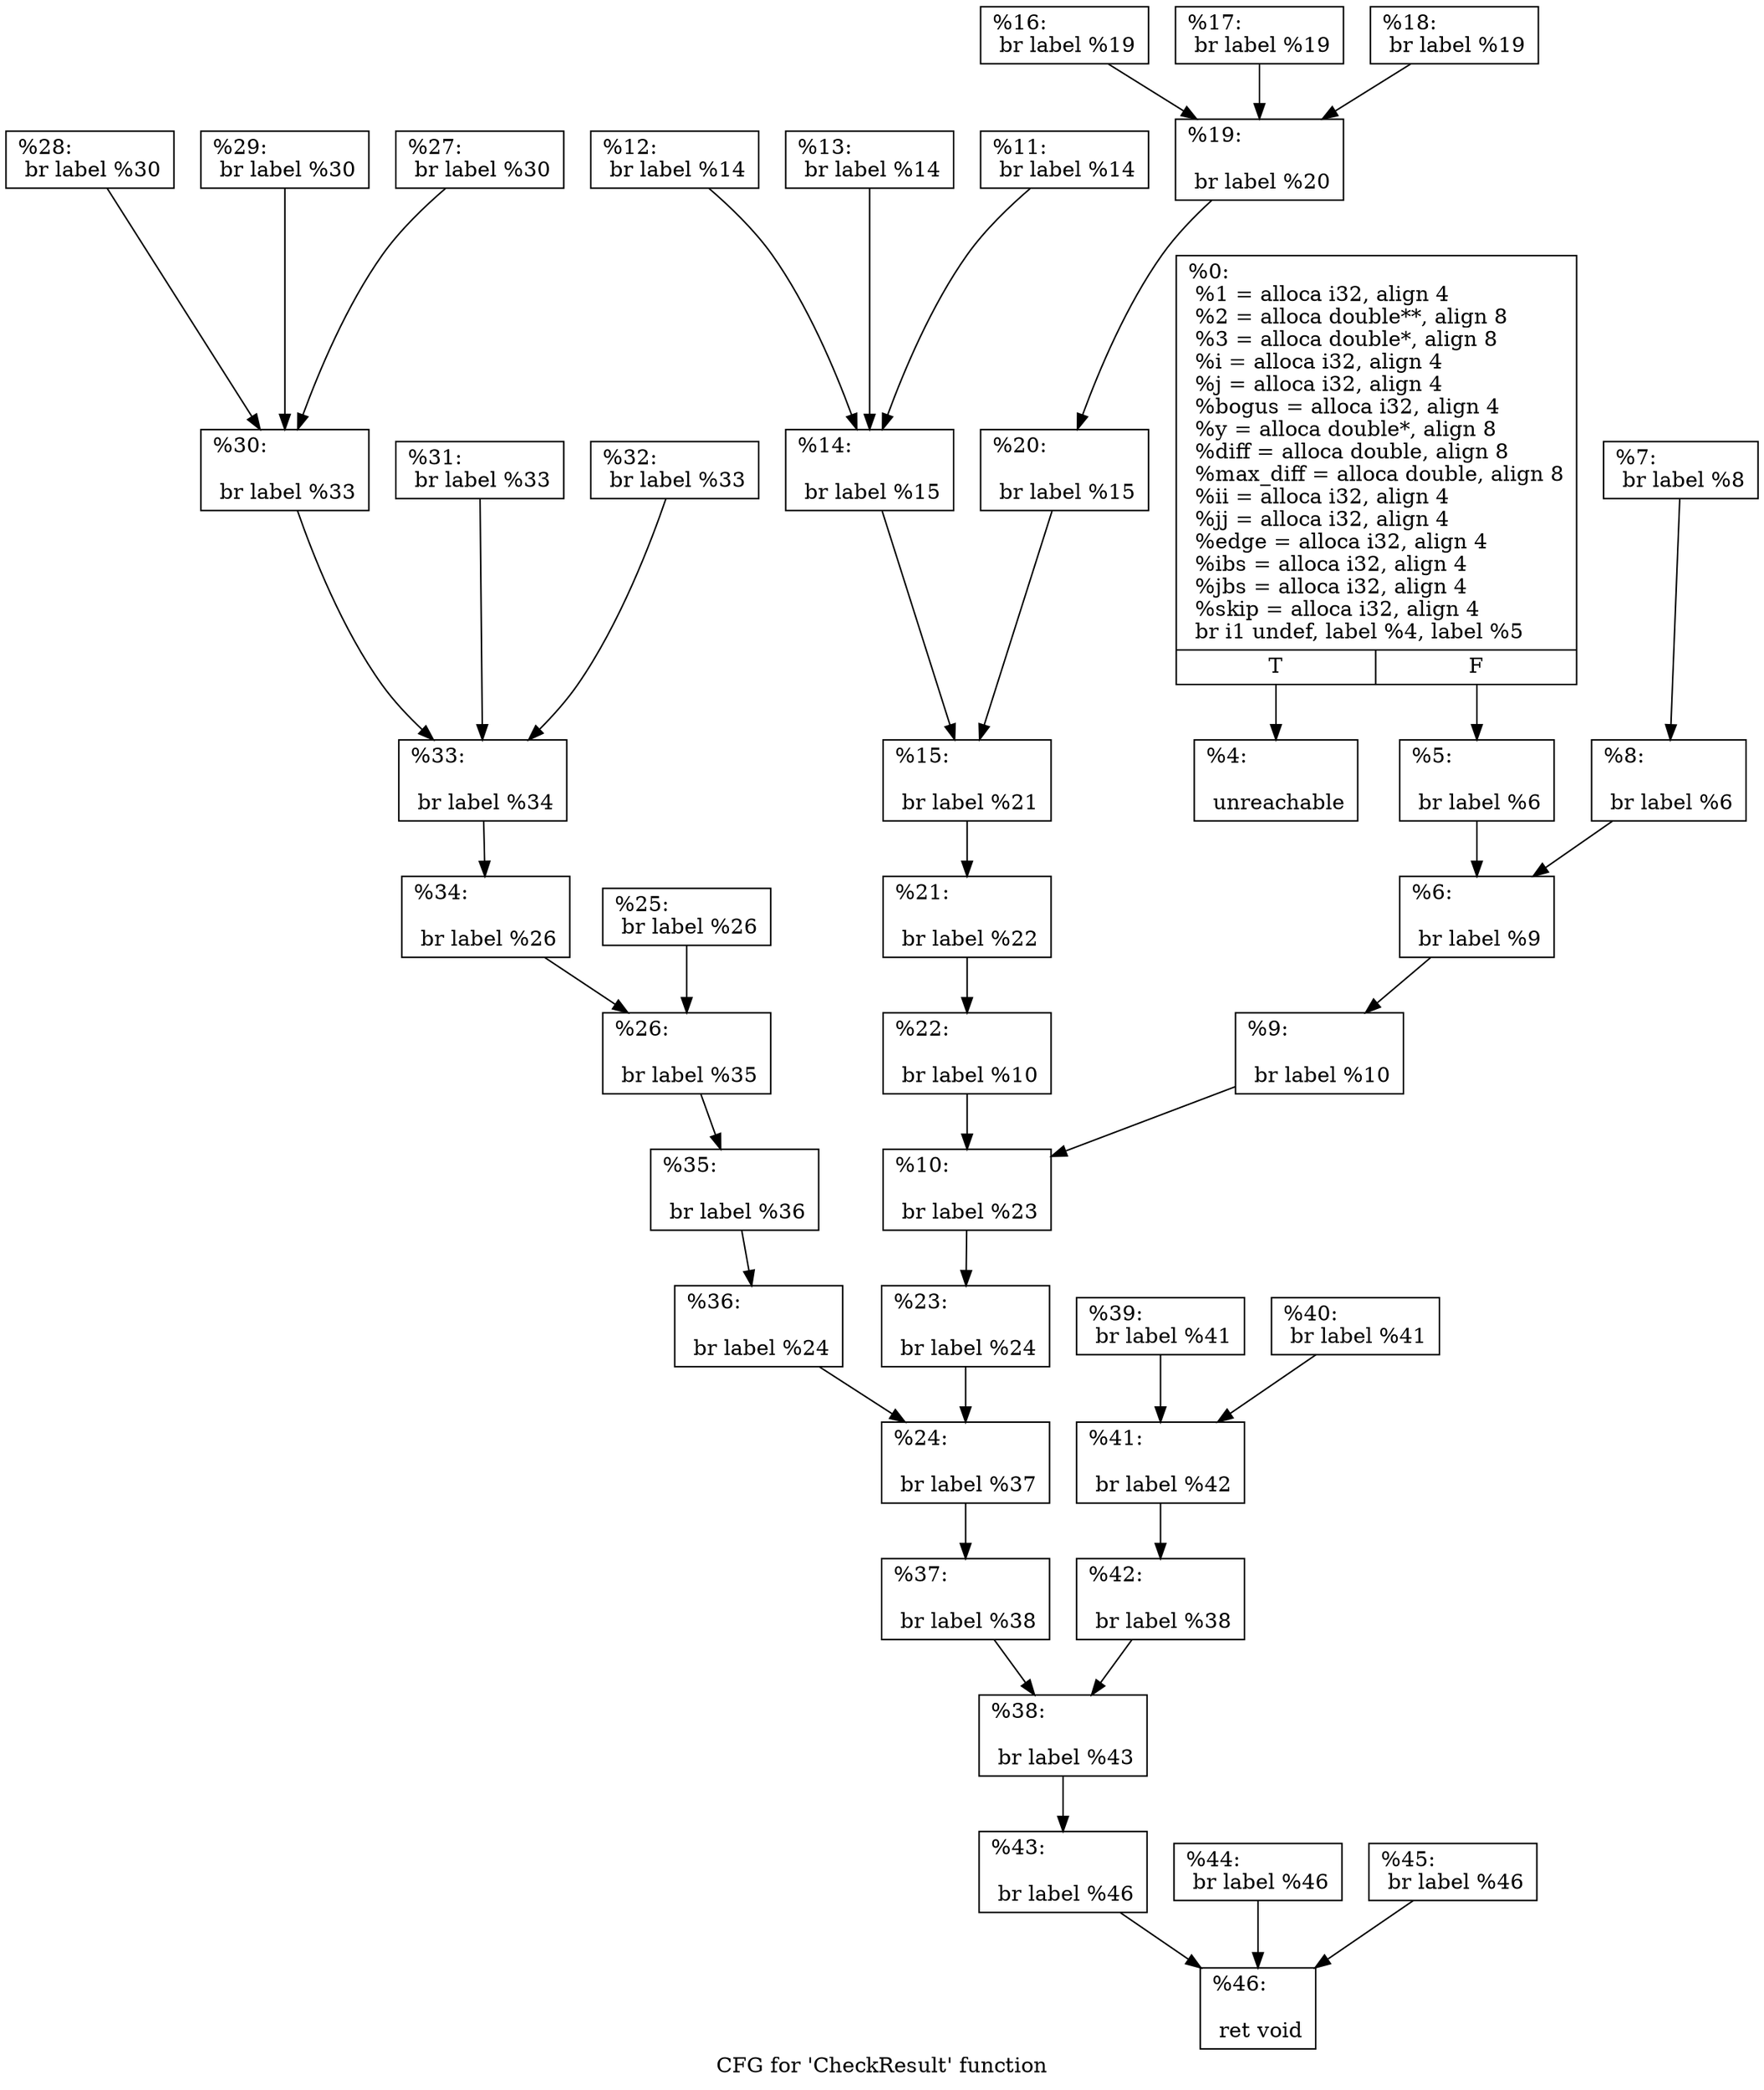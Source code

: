 digraph "CFG for 'CheckResult' function" {
	label="CFG for 'CheckResult' function";

	Node0x2ba3fb0 [shape=record,label="{%0:\l  %1 = alloca i32, align 4\l  %2 = alloca double**, align 8\l  %3 = alloca double*, align 8\l  %i = alloca i32, align 4\l  %j = alloca i32, align 4\l  %bogus = alloca i32, align 4\l  %y = alloca double*, align 8\l  %diff = alloca double, align 8\l  %max_diff = alloca double, align 8\l  %ii = alloca i32, align 4\l  %jj = alloca i32, align 4\l  %edge = alloca i32, align 4\l  %ibs = alloca i32, align 4\l  %jbs = alloca i32, align 4\l  %skip = alloca i32, align 4\l  br i1 undef, label %4, label %5\l|{<s0>T|<s1>F}}"];
	Node0x2ba3fb0:s0 -> Node0x2ba4010;
	Node0x2ba3fb0:s1 -> Node0x2ba4070;
	Node0x2ba4010 [shape=record,label="{%4:\l\l  unreachable\l}"];
	Node0x2ba4070 [shape=record,label="{%5:\l\l  br label %6\l}"];
	Node0x2ba4070 -> Node0x2ba40d0;
	Node0x2ba40d0 [shape=record,label="{%6:\l\l  br label %9\l}"];
	Node0x2ba40d0 -> Node0x2ba41f0;
	Node0x2ba4130 [shape=record,label="{%7:                                                  \l  br label %8\l}"];
	Node0x2ba4130 -> Node0x2ba4190;
	Node0x2ba4190 [shape=record,label="{%8:\l\l  br label %6\l}"];
	Node0x2ba4190 -> Node0x2ba40d0;
	Node0x2ba41f0 [shape=record,label="{%9:\l\l  br label %10\l}"];
	Node0x2ba41f0 -> Node0x2ba4250;
	Node0x2ba4250 [shape=record,label="{%10:\l\l  br label %23\l}"];
	Node0x2ba4250 -> Node0x2ba4730;
	Node0x2ba42b0 [shape=record,label="{%11:                                                  \l  br label %14\l}"];
	Node0x2ba42b0 -> Node0x2ba43d0;
	Node0x2ba4310 [shape=record,label="{%12:                                                  \l  br label %14\l}"];
	Node0x2ba4310 -> Node0x2ba43d0;
	Node0x2ba4370 [shape=record,label="{%13:                                                  \l  br label %14\l}"];
	Node0x2ba4370 -> Node0x2ba43d0;
	Node0x2ba43d0 [shape=record,label="{%14:\l\l  br label %15\l}"];
	Node0x2ba43d0 -> Node0x2ba4430;
	Node0x2ba4430 [shape=record,label="{%15:\l\l  br label %21\l}"];
	Node0x2ba4430 -> Node0x2ba4670;
	Node0x2ba4490 [shape=record,label="{%16:                                                  \l  br label %19\l}"];
	Node0x2ba4490 -> Node0x2ba45b0;
	Node0x2ba44f0 [shape=record,label="{%17:                                                  \l  br label %19\l}"];
	Node0x2ba44f0 -> Node0x2ba45b0;
	Node0x2ba4550 [shape=record,label="{%18:                                                  \l  br label %19\l}"];
	Node0x2ba4550 -> Node0x2ba45b0;
	Node0x2ba45b0 [shape=record,label="{%19:\l\l  br label %20\l}"];
	Node0x2ba45b0 -> Node0x2ba4610;
	Node0x2ba4610 [shape=record,label="{%20:\l\l  br label %15\l}"];
	Node0x2ba4610 -> Node0x2ba4430;
	Node0x2ba4670 [shape=record,label="{%21:\l\l  br label %22\l}"];
	Node0x2ba4670 -> Node0x2ba46d0;
	Node0x2ba46d0 [shape=record,label="{%22:\l\l  br label %10\l}"];
	Node0x2ba46d0 -> Node0x2ba4250;
	Node0x2ba4730 [shape=record,label="{%23:\l\l  br label %24\l}"];
	Node0x2ba4730 -> Node0x2ba4790;
	Node0x2ba4790 [shape=record,label="{%24:\l\l  br label %37\l}"];
	Node0x2ba4790 -> Node0x2ba4c70;
	Node0x2ba47f0 [shape=record,label="{%25:                                                  \l  br label %26\l}"];
	Node0x2ba47f0 -> Node0x2ba4850;
	Node0x2ba4850 [shape=record,label="{%26:\l\l  br label %35\l}"];
	Node0x2ba4850 -> Node0x2ba4bb0;
	Node0x2ba48b0 [shape=record,label="{%27:                                                  \l  br label %30\l}"];
	Node0x2ba48b0 -> Node0x2ba49d0;
	Node0x2ba4910 [shape=record,label="{%28:                                                  \l  br label %30\l}"];
	Node0x2ba4910 -> Node0x2ba49d0;
	Node0x2ba4970 [shape=record,label="{%29:                                                  \l  br label %30\l}"];
	Node0x2ba4970 -> Node0x2ba49d0;
	Node0x2ba49d0 [shape=record,label="{%30:\l\l  br label %33\l}"];
	Node0x2ba49d0 -> Node0x2ba4af0;
	Node0x2ba4a30 [shape=record,label="{%31:                                                  \l  br label %33\l}"];
	Node0x2ba4a30 -> Node0x2ba4af0;
	Node0x2ba4a90 [shape=record,label="{%32:                                                  \l  br label %33\l}"];
	Node0x2ba4a90 -> Node0x2ba4af0;
	Node0x2ba4af0 [shape=record,label="{%33:\l\l  br label %34\l}"];
	Node0x2ba4af0 -> Node0x2ba4b50;
	Node0x2ba4b50 [shape=record,label="{%34:\l\l  br label %26\l}"];
	Node0x2ba4b50 -> Node0x2ba4850;
	Node0x2ba4bb0 [shape=record,label="{%35:\l\l  br label %36\l}"];
	Node0x2ba4bb0 -> Node0x2ba4c10;
	Node0x2ba4c10 [shape=record,label="{%36:\l\l  br label %24\l}"];
	Node0x2ba4c10 -> Node0x2ba4790;
	Node0x2ba4c70 [shape=record,label="{%37:\l\l  br label %38\l}"];
	Node0x2ba4c70 -> Node0x2ba4cd0;
	Node0x2ba4cd0 [shape=record,label="{%38:\l\l  br label %43\l}"];
	Node0x2ba4cd0 -> Node0x2ba4eb0;
	Node0x2ba4d30 [shape=record,label="{%39:                                                  \l  br label %41\l}"];
	Node0x2ba4d30 -> Node0x2ba4df0;
	Node0x2ba4d90 [shape=record,label="{%40:                                                  \l  br label %41\l}"];
	Node0x2ba4d90 -> Node0x2ba4df0;
	Node0x2ba4df0 [shape=record,label="{%41:\l\l  br label %42\l}"];
	Node0x2ba4df0 -> Node0x2ba4e50;
	Node0x2ba4e50 [shape=record,label="{%42:\l\l  br label %38\l}"];
	Node0x2ba4e50 -> Node0x2ba4cd0;
	Node0x2ba4eb0 [shape=record,label="{%43:\l\l  br label %46\l}"];
	Node0x2ba4eb0 -> Node0x2ba4fd0;
	Node0x2ba4f10 [shape=record,label="{%44:                                                  \l  br label %46\l}"];
	Node0x2ba4f10 -> Node0x2ba4fd0;
	Node0x2ba4f70 [shape=record,label="{%45:                                                  \l  br label %46\l}"];
	Node0x2ba4f70 -> Node0x2ba4fd0;
	Node0x2ba4fd0 [shape=record,label="{%46:\l\l  ret void\l}"];
}
